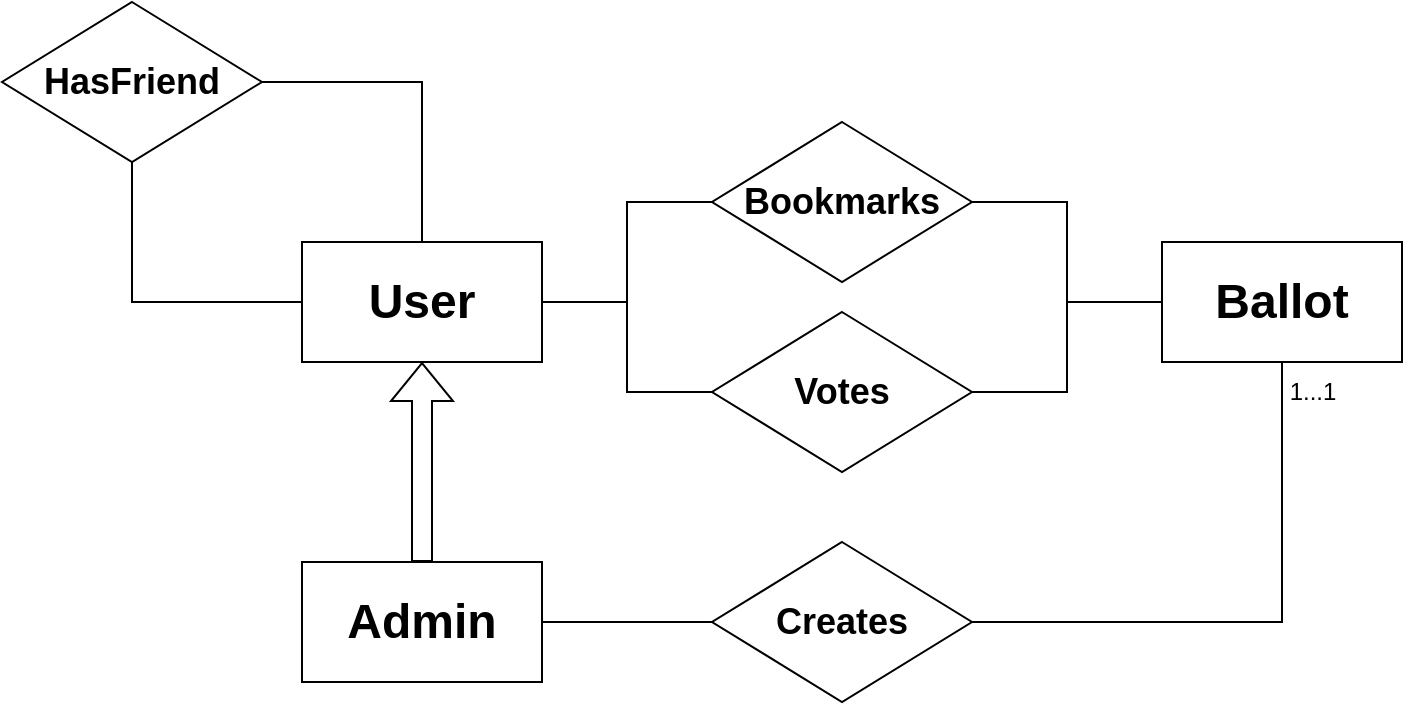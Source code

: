 <mxfile version="21.6.8" type="device">
  <diagram id="C5RBs43oDa-KdzZeNtuy" name="Page-1">
    <mxGraphModel dx="763" dy="465" grid="1" gridSize="10" guides="1" tooltips="1" connect="1" arrows="1" fold="1" page="1" pageScale="1" pageWidth="1169" pageHeight="827" background="none" math="0" shadow="0">
      <root>
        <mxCell id="WIyWlLk6GJQsqaUBKTNV-0" />
        <mxCell id="WIyWlLk6GJQsqaUBKTNV-1" parent="WIyWlLk6GJQsqaUBKTNV-0" />
        <mxCell id="oWrksHA9kAaMl-3i4OzC-5" style="edgeStyle=orthogonalEdgeStyle;rounded=0;orthogonalLoop=1;jettySize=auto;html=1;endArrow=none;endFill=0;" edge="1" parent="WIyWlLk6GJQsqaUBKTNV-1" source="oWrksHA9kAaMl-3i4OzC-4" target="oWrksHA9kAaMl-3i4OzC-6">
          <mxGeometry relative="1" as="geometry">
            <mxPoint x="120" y="190" as="targetPoint" />
          </mxGeometry>
        </mxCell>
        <mxCell id="oWrksHA9kAaMl-3i4OzC-11" value="" style="edgeStyle=orthogonalEdgeStyle;rounded=0;orthogonalLoop=1;jettySize=auto;html=1;endArrow=none;endFill=0;" edge="1" parent="WIyWlLk6GJQsqaUBKTNV-1" source="oWrksHA9kAaMl-3i4OzC-4" target="oWrksHA9kAaMl-3i4OzC-10">
          <mxGeometry relative="1" as="geometry" />
        </mxCell>
        <mxCell id="oWrksHA9kAaMl-3i4OzC-22" style="edgeStyle=orthogonalEdgeStyle;rounded=0;orthogonalLoop=1;jettySize=auto;html=1;entryX=0;entryY=0.5;entryDx=0;entryDy=0;endArrow=none;endFill=0;" edge="1" parent="WIyWlLk6GJQsqaUBKTNV-1" source="oWrksHA9kAaMl-3i4OzC-4" target="oWrksHA9kAaMl-3i4OzC-21">
          <mxGeometry relative="1" as="geometry" />
        </mxCell>
        <mxCell id="oWrksHA9kAaMl-3i4OzC-4" value="&lt;h1&gt;User&lt;/h1&gt;" style="rounded=0;whiteSpace=wrap;html=1;" vertex="1" parent="WIyWlLk6GJQsqaUBKTNV-1">
          <mxGeometry x="200" y="240" width="120" height="60" as="geometry" />
        </mxCell>
        <mxCell id="oWrksHA9kAaMl-3i4OzC-7" style="edgeStyle=orthogonalEdgeStyle;rounded=0;orthogonalLoop=1;jettySize=auto;html=1;endArrow=none;endFill=0;" edge="1" parent="WIyWlLk6GJQsqaUBKTNV-1" source="oWrksHA9kAaMl-3i4OzC-6" target="oWrksHA9kAaMl-3i4OzC-4">
          <mxGeometry relative="1" as="geometry" />
        </mxCell>
        <mxCell id="oWrksHA9kAaMl-3i4OzC-6" value="&lt;h2&gt;HasFriend&lt;/h2&gt;" style="rhombus;whiteSpace=wrap;html=1;" vertex="1" parent="WIyWlLk6GJQsqaUBKTNV-1">
          <mxGeometry x="50" y="120" width="130" height="80" as="geometry" />
        </mxCell>
        <mxCell id="oWrksHA9kAaMl-3i4OzC-9" style="edgeStyle=orthogonalEdgeStyle;rounded=0;orthogonalLoop=1;jettySize=auto;html=1;shape=flexArrow;" edge="1" parent="WIyWlLk6GJQsqaUBKTNV-1" source="oWrksHA9kAaMl-3i4OzC-8" target="oWrksHA9kAaMl-3i4OzC-4">
          <mxGeometry relative="1" as="geometry" />
        </mxCell>
        <mxCell id="oWrksHA9kAaMl-3i4OzC-18" value="" style="edgeStyle=orthogonalEdgeStyle;rounded=0;orthogonalLoop=1;jettySize=auto;html=1;endArrow=none;endFill=0;" edge="1" parent="WIyWlLk6GJQsqaUBKTNV-1" source="oWrksHA9kAaMl-3i4OzC-8" target="oWrksHA9kAaMl-3i4OzC-17">
          <mxGeometry relative="1" as="geometry">
            <mxPoint x="340" y="420" as="sourcePoint" />
          </mxGeometry>
        </mxCell>
        <mxCell id="oWrksHA9kAaMl-3i4OzC-8" value="&lt;h1&gt;Admin&lt;/h1&gt;" style="rounded=0;whiteSpace=wrap;html=1;" vertex="1" parent="WIyWlLk6GJQsqaUBKTNV-1">
          <mxGeometry x="200" y="400" width="120" height="60" as="geometry" />
        </mxCell>
        <mxCell id="oWrksHA9kAaMl-3i4OzC-13" value="" style="edgeStyle=orthogonalEdgeStyle;rounded=0;orthogonalLoop=1;jettySize=auto;html=1;endArrow=none;endFill=0;" edge="1" parent="WIyWlLk6GJQsqaUBKTNV-1" source="oWrksHA9kAaMl-3i4OzC-10" target="oWrksHA9kAaMl-3i4OzC-12">
          <mxGeometry relative="1" as="geometry" />
        </mxCell>
        <mxCell id="oWrksHA9kAaMl-3i4OzC-10" value="&lt;h2&gt;Votes&lt;/h2&gt;" style="rhombus;whiteSpace=wrap;html=1;rounded=0;" vertex="1" parent="WIyWlLk6GJQsqaUBKTNV-1">
          <mxGeometry x="405" y="275" width="130" height="80" as="geometry" />
        </mxCell>
        <mxCell id="oWrksHA9kAaMl-3i4OzC-12" value="&lt;h1&gt;Ballot&lt;/h1&gt;" style="whiteSpace=wrap;html=1;rounded=0;" vertex="1" parent="WIyWlLk6GJQsqaUBKTNV-1">
          <mxGeometry x="630" y="240" width="120" height="60" as="geometry" />
        </mxCell>
        <mxCell id="oWrksHA9kAaMl-3i4OzC-19" style="edgeStyle=orthogonalEdgeStyle;rounded=0;orthogonalLoop=1;jettySize=auto;html=1;entryX=0.5;entryY=1;entryDx=0;entryDy=0;endArrow=none;endFill=0;" edge="1" parent="WIyWlLk6GJQsqaUBKTNV-1" source="oWrksHA9kAaMl-3i4OzC-17" target="oWrksHA9kAaMl-3i4OzC-12">
          <mxGeometry relative="1" as="geometry">
            <mxPoint x="710" y="330" as="targetPoint" />
          </mxGeometry>
        </mxCell>
        <mxCell id="oWrksHA9kAaMl-3i4OzC-17" value="&lt;h2&gt;Creates&lt;/h2&gt;" style="rhombus;whiteSpace=wrap;html=1;rounded=0;" vertex="1" parent="WIyWlLk6GJQsqaUBKTNV-1">
          <mxGeometry x="405" y="390" width="130" height="80" as="geometry" />
        </mxCell>
        <mxCell id="oWrksHA9kAaMl-3i4OzC-20" value="1...1" style="text;html=1;align=center;verticalAlign=middle;resizable=0;points=[];autosize=1;strokeColor=none;fillColor=none;" vertex="1" parent="WIyWlLk6GJQsqaUBKTNV-1">
          <mxGeometry x="680" y="300" width="50" height="30" as="geometry" />
        </mxCell>
        <mxCell id="oWrksHA9kAaMl-3i4OzC-23" style="edgeStyle=orthogonalEdgeStyle;rounded=0;orthogonalLoop=1;jettySize=auto;html=1;entryX=0;entryY=0.5;entryDx=0;entryDy=0;endArrow=none;endFill=0;" edge="1" parent="WIyWlLk6GJQsqaUBKTNV-1" source="oWrksHA9kAaMl-3i4OzC-21" target="oWrksHA9kAaMl-3i4OzC-12">
          <mxGeometry relative="1" as="geometry" />
        </mxCell>
        <mxCell id="oWrksHA9kAaMl-3i4OzC-21" value="&lt;h2&gt;Bookmarks&lt;/h2&gt;" style="rhombus;whiteSpace=wrap;html=1;rounded=0;" vertex="1" parent="WIyWlLk6GJQsqaUBKTNV-1">
          <mxGeometry x="405" y="180" width="130" height="80" as="geometry" />
        </mxCell>
      </root>
    </mxGraphModel>
  </diagram>
</mxfile>
